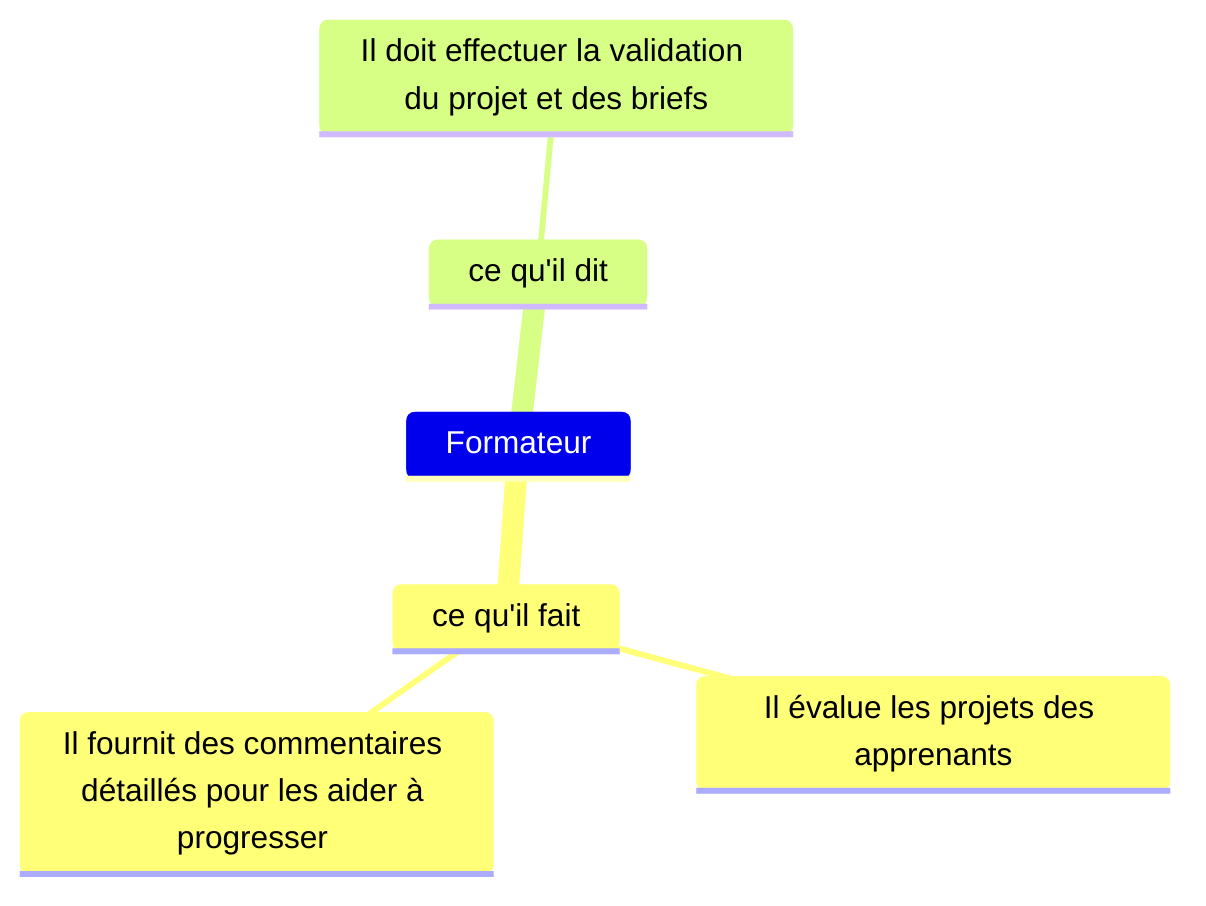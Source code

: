 mindmap
Formateur

       ce qu'il fait
        Il évalue les projets des apprenants

        Il fournit des commentaires détaillés pour les aider à progresser 



      ce qu'il dit

       Il doit effectuer la validation du projet et des briefs